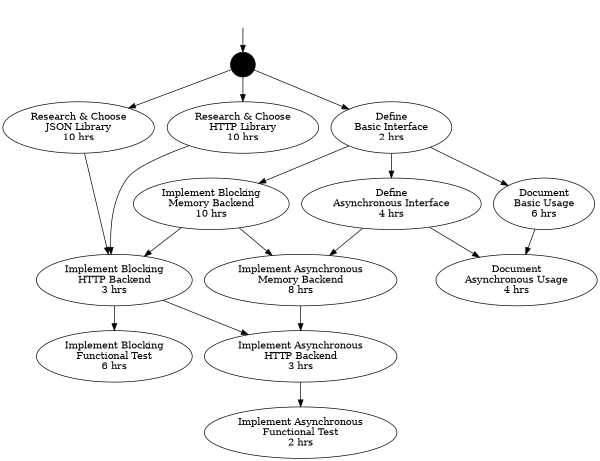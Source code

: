/*
 * git training
 * javadoc training
 * maven training
*/


strict digraph JavaPERT {
     size="4!,3!";
	 s1                [label="", size=".1", peripheries="0"];
     start             [color="black", style="filled", shape="circle", height=".5", label=""];
     res_http          [label="Research & Choose\nHTTP Library\n10 hrs"];
     res_json          [label="Research & Choose\nJSON Library\n10 hrs"];
     def_basic_iface   [label="Define\nBasic Interface\n2 hrs"];
     def_async_iface   [label="Define\nAsynchronous Interface\n4 hrs"];
     init_docs         [label="Document\nBasic Usage\n6 hrs"];
     async_docs        [label="Document\nAsynchronous Usage\n4 hrs"];
     impl_block_http   [label="Implement Blocking\nHTTP Backend\n3 hrs"];
     impl_block_mem    [label="Implement Blocking\nMemory Backend\n10 hrs"];
     impl_async_http   [label="Implement Asynchronous\nHTTP Backend\n3 hrs"];    
     impl_async_mem    [label="Implement Asynchronous\nMemory Backend\n8 hrs"];
     blocking_func     [label="Implement Blocking\nFunctional Test\n6 hrs"]
     async_func        [label="Implement Asynchronous\nFunctional Test\n2 hrs"]

     s1               ->  start;
     start            ->  res_http;
     start            ->  res_json;
     start            ->  def_basic_iface;
     res_http         ->  impl_block_http;
     res_json         ->  impl_block_http;
     def_basic_iface  ->  init_docs;
     def_basic_iface  ->  impl_block_mem;
     def_basic_iface  ->  def_async_iface;
     impl_block_mem   ->  impl_block_http;
     impl_block_mem   ->  impl_async_mem;
     def_async_iface  ->  impl_async_mem;
     def_async_iface  ->  async_docs;
     init_docs        ->  async_docs;
     impl_async_mem   ->  impl_async_http;
     impl_block_http  ->  blocking_func;
     impl_async_http  ->  async_func
     impl_block_http  ->  impl_async_http;
}